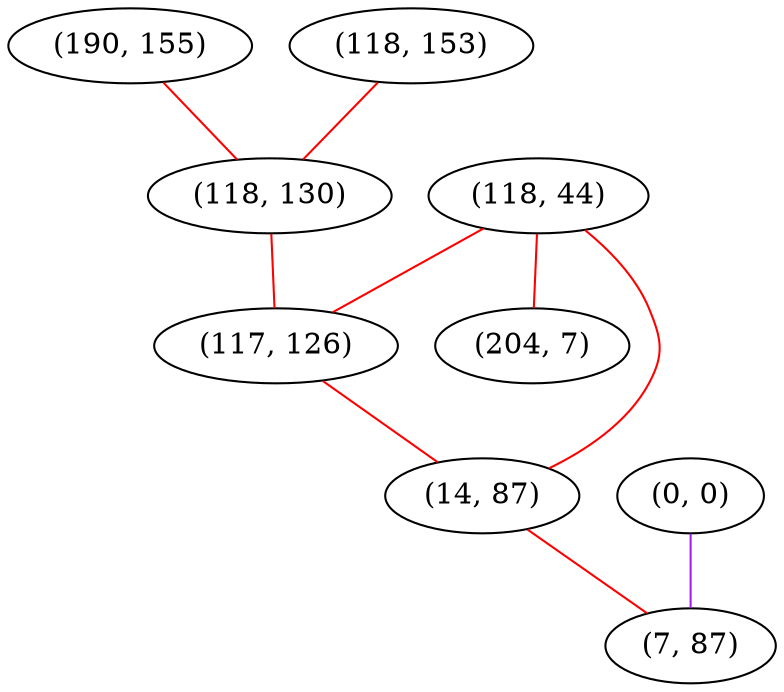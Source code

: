 graph "" {
"(190, 155)";
"(118, 153)";
"(118, 130)";
"(118, 44)";
"(204, 7)";
"(117, 126)";
"(0, 0)";
"(14, 87)";
"(7, 87)";
"(190, 155)" -- "(118, 130)"  [color=red, key=0, weight=1];
"(118, 153)" -- "(118, 130)"  [color=red, key=0, weight=1];
"(118, 130)" -- "(117, 126)"  [color=red, key=0, weight=1];
"(118, 44)" -- "(117, 126)"  [color=red, key=0, weight=1];
"(118, 44)" -- "(204, 7)"  [color=red, key=0, weight=1];
"(118, 44)" -- "(14, 87)"  [color=red, key=0, weight=1];
"(117, 126)" -- "(14, 87)"  [color=red, key=0, weight=1];
"(0, 0)" -- "(7, 87)"  [color=purple, key=0, weight=4];
"(14, 87)" -- "(7, 87)"  [color=red, key=0, weight=1];
}
